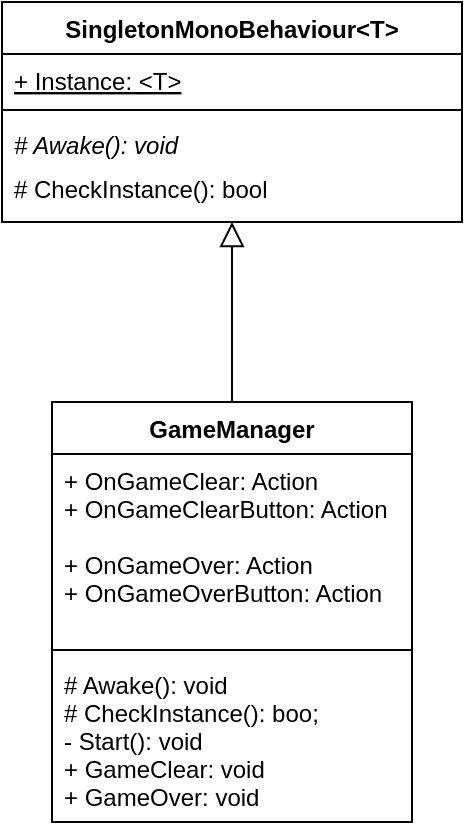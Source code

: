 <mxfile version="20.5.0" type="github">
  <diagram id="C5RBs43oDa-KdzZeNtuy" name="Page-1">
    <mxGraphModel dx="813" dy="431" grid="1" gridSize="10" guides="1" tooltips="1" connect="1" arrows="1" fold="1" page="1" pageScale="1" pageWidth="827" pageHeight="1169" math="0" shadow="0">
      <root>
        <mxCell id="WIyWlLk6GJQsqaUBKTNV-0" />
        <mxCell id="WIyWlLk6GJQsqaUBKTNV-1" parent="WIyWlLk6GJQsqaUBKTNV-0" />
        <mxCell id="6-wqXmz6b1XW5F9DF1cr-30" style="edgeStyle=none;rounded=0;orthogonalLoop=1;jettySize=auto;html=1;strokeWidth=1;startArrow=none;startFill=0;endArrow=block;endFill=0;endSize=10;" edge="1" parent="WIyWlLk6GJQsqaUBKTNV-1" source="6-wqXmz6b1XW5F9DF1cr-10" target="6-wqXmz6b1XW5F9DF1cr-14">
          <mxGeometry relative="1" as="geometry" />
        </mxCell>
        <mxCell id="6-wqXmz6b1XW5F9DF1cr-10" value="GameManager" style="swimlane;fontStyle=1;align=center;verticalAlign=top;childLayout=stackLayout;horizontal=1;startSize=26;horizontalStack=0;resizeParent=1;resizeParentMax=0;resizeLast=0;collapsible=1;marginBottom=0;" vertex="1" parent="WIyWlLk6GJQsqaUBKTNV-1">
          <mxGeometry x="285" y="240" width="180" height="210" as="geometry" />
        </mxCell>
        <mxCell id="6-wqXmz6b1XW5F9DF1cr-11" value="+ OnGameClear: Action&#xa;+ OnGameClearButton: Action&#xa;&#xa;+ OnGameOver: Action&#xa;+ OnGameOverButton: Action" style="text;strokeColor=none;fillColor=none;align=left;verticalAlign=top;spacingLeft=4;spacingRight=4;overflow=hidden;rotatable=0;points=[[0,0.5],[1,0.5]];portConstraint=eastwest;" vertex="1" parent="6-wqXmz6b1XW5F9DF1cr-10">
          <mxGeometry y="26" width="180" height="94" as="geometry" />
        </mxCell>
        <mxCell id="6-wqXmz6b1XW5F9DF1cr-12" value="" style="line;strokeWidth=1;fillColor=none;align=left;verticalAlign=middle;spacingTop=-1;spacingLeft=3;spacingRight=3;rotatable=0;labelPosition=right;points=[];portConstraint=eastwest;strokeColor=inherit;" vertex="1" parent="6-wqXmz6b1XW5F9DF1cr-10">
          <mxGeometry y="120" width="180" height="8" as="geometry" />
        </mxCell>
        <mxCell id="6-wqXmz6b1XW5F9DF1cr-13" value="# Awake(): void&#xa;# CheckInstance(): boo;&#xa;- Start(): void&#xa;+ GameClear: void&#xa;+ GameOver: void&#xa;" style="text;strokeColor=none;fillColor=none;align=left;verticalAlign=top;spacingLeft=4;spacingRight=4;overflow=hidden;rotatable=0;points=[[0,0.5],[1,0.5]];portConstraint=eastwest;" vertex="1" parent="6-wqXmz6b1XW5F9DF1cr-10">
          <mxGeometry y="128" width="180" height="82" as="geometry" />
        </mxCell>
        <mxCell id="6-wqXmz6b1XW5F9DF1cr-14" value="SingletonMonoBehaviour&lt;T&gt;" style="swimlane;fontStyle=1;align=center;verticalAlign=middle;childLayout=stackLayout;horizontal=1;startSize=26;horizontalStack=0;resizeParent=1;resizeParentMax=0;resizeLast=0;collapsible=1;marginBottom=0;" vertex="1" parent="WIyWlLk6GJQsqaUBKTNV-1">
          <mxGeometry x="260" y="40" width="230" height="110" as="geometry" />
        </mxCell>
        <mxCell id="6-wqXmz6b1XW5F9DF1cr-15" value="+ Instance: &lt;T&gt;" style="text;strokeColor=none;fillColor=none;align=left;verticalAlign=top;spacingLeft=4;spacingRight=4;overflow=hidden;rotatable=0;points=[[0,0.5],[1,0.5]];portConstraint=eastwest;fontStyle=4" vertex="1" parent="6-wqXmz6b1XW5F9DF1cr-14">
          <mxGeometry y="26" width="230" height="24" as="geometry" />
        </mxCell>
        <mxCell id="6-wqXmz6b1XW5F9DF1cr-16" value="" style="line;strokeWidth=1;fillColor=none;align=left;verticalAlign=middle;spacingTop=-1;spacingLeft=3;spacingRight=3;rotatable=0;labelPosition=right;points=[];portConstraint=eastwest;strokeColor=inherit;" vertex="1" parent="6-wqXmz6b1XW5F9DF1cr-14">
          <mxGeometry y="50" width="230" height="8" as="geometry" />
        </mxCell>
        <mxCell id="6-wqXmz6b1XW5F9DF1cr-17" value="# Awake(): void" style="text;strokeColor=none;fillColor=none;align=left;verticalAlign=top;spacingLeft=4;spacingRight=4;overflow=hidden;rotatable=0;points=[[0,0.5],[1,0.5]];portConstraint=eastwest;fontStyle=2;horizontal=1;labelBackgroundColor=none;" vertex="1" parent="6-wqXmz6b1XW5F9DF1cr-14">
          <mxGeometry y="58" width="230" height="22" as="geometry" />
        </mxCell>
        <mxCell id="6-wqXmz6b1XW5F9DF1cr-18" value="# CheckInstance(): bool" style="text;strokeColor=none;fillColor=none;align=left;verticalAlign=top;spacingLeft=4;spacingRight=4;overflow=hidden;rotatable=0;points=[[0,0.5],[1,0.5]];portConstraint=eastwest;fontStyle=0;horizontal=1;labelBackgroundColor=none;" vertex="1" parent="6-wqXmz6b1XW5F9DF1cr-14">
          <mxGeometry y="80" width="230" height="30" as="geometry" />
        </mxCell>
      </root>
    </mxGraphModel>
  </diagram>
</mxfile>
